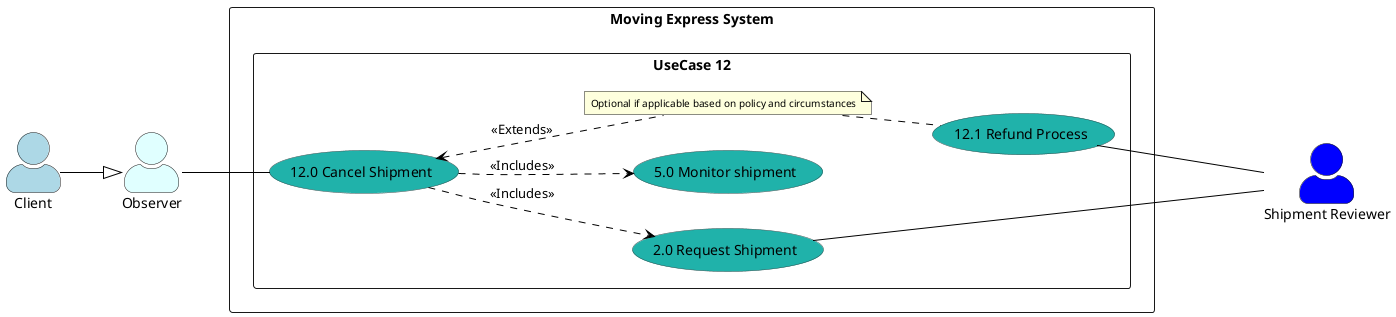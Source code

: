 @startuml

left to right direction
skinparam actorStyle awesome

skinparam note {
 FontSize 10
}
skinparam usecase {
   BackgroundColor DarkSeaGreen
   BorderColor DarkSlateGray
   ArrowColor Black
   ActorBorderColor black
   ActorBackgroundColor<< Human >> Gold
}

actor Client as "Client" #LightBlue
actor "Shipment Reviewer" as ShipmentReviewer #Blue
actor "Observer" as Observer #LightCyan

rectangle "Moving Express System" {
   rectangle "UseCase 12" {
     usecase "2.0 Request Shipment" as UC2 #LightSeaGreen
     usecase "5.0 Monitor shipment" as UC5 #LightSeaGreen
     usecase "12.0 Cancel Shipment" as UC12 #LightSeaGreen
     usecase "12.1 Refund Process" as UC12_1 #LightSeaGreen

     note "Optional if applicable based on policy and circumstances" as N1
   }
}

Client --|> Observer

Observer -- UC12

UC2 --- ShipmentReviewer
UC12_1 --- ShipmentReviewer


UC12 ..> UC2 : <<Includes>>
UC12 ..> UC5 : <<Includes>>

UC12 <.. N1 : <<Extends>>
N1 .. (UC12_1)




@enduml
